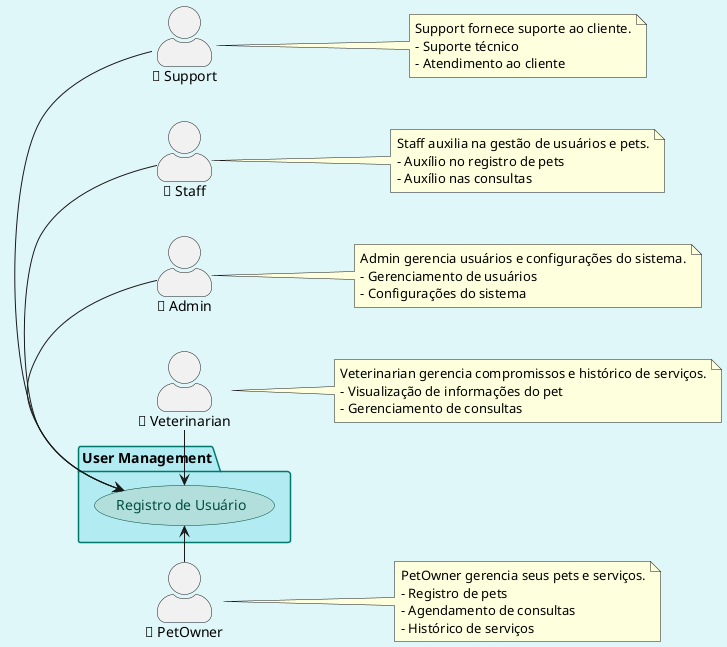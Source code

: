 @startuml
'https://plantuml.com/use-case-diagram
left to right direction
skinparam backgroundColor #E0F7FA
skinparam packageBackgroundColor #B2EBF2
skinparam packageBorderColor #00796B
skinparam actorStyle awesome
skinparam usecase {
    BackgroundColor #B2DFDB
    BorderColor #004D40
    FontColor #004D40
}
hide empty description

actor PetOwner as "👤 PetOwner"
actor Veterinarian as "👤 Veterinarian"
actor Admin as "👤 Admin"
actor Staff as "👤 Staff"
actor Support as "👤 Support"

package "User Management" {
    PetOwner -> (Registro de Usuário)
    Veterinarian -> (Registro de Usuário)
    Admin -> (Registro de Usuário)
    Staff -> (Registro de Usuário)
    Support -> (Registro de Usuário)
}

note right of PetOwner
    PetOwner gerencia seus pets e serviços.
    - Registro de pets
    - Agendamento de consultas
    - Histórico de serviços
end note

note right of Veterinarian
    Veterinarian gerencia compromissos e histórico de serviços.
    - Visualização de informações do pet
    - Gerenciamento de consultas
end note

note right of Admin
    Admin gerencia usuários e configurações do sistema.
    - Gerenciamento de usuários
    - Configurações do sistema
end note

note right of Staff
    Staff auxilia na gestão de usuários e pets.
    - Auxílio no registro de pets
    - Auxílio nas consultas
end note

note right of Support
    Support fornece suporte ao cliente.
    - Suporte técnico
    - Atendimento ao cliente
end note

@enduml